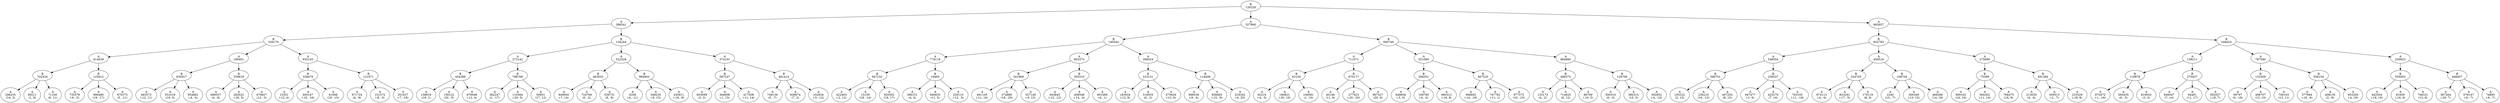 digraph G {
	702424->296235;
	702424->69211;
	702424->71160;
	414639->702424;
	125912->735579;
	125912->990480;
	125912->870373;
	414639->125912;
	339170->414639;
	630927->493573;
	630927->551018;
	630927->954862;
	189401->630927;
	359818->689557;
	359818->282022;
	359818->476827;
	189401->359818;
	339170->189401;
	328478->15351;
	328478->405147;
	328478->61098;
	935145->328478;
	121971->971724;
	121971->151572;
	121971->351637;
	935145->121971;
	339170->935145;
	386541->339170;
	454389->158918;
	454389->158122;
	454389->876048;
	272142->454389;
	798768->382247;
	798768->110384;
	798768->50951;
	272142->798768;
	134244->272142;
	483933->849950;
	483933->724766;
	483933->539731;
	522328->483933;
	984903->4358;
	984903->348235;
	984903->245911;
	522328->984903;
	134244->522328;
	587237->603099;
	587237->364908;
	587237->417508;
	374101->587237;
	461414->749139;
	461414->939674;
	461414->102834;
	374101->461414;
	134244->374101;
	386541->134244;
	126228->386541;
	947232->422493;
	947232->15159;
	947232->920302;
	778118->947232;
	19465->396151;
	19465->940833;
	19465->259110;
	778118->19465;
	140544->778118;
	341969->491105;
	341969->374889;
	341969->357149;
	803373->341969;
	305510->943845;
	305510->408548;
	305510->901066;
	803373->305510;
	140544->803373;
	223131->183034;
	223131->518555;
	223131->575626;
	266024->223131;
	116406->998538;
	116406->856665;
	116406->319342;
	266024->116406;
	140544->266024;
	327966->140544;
	62104->92216;
	62104->180821;
	62104->106081;
	711071->62104;
	670177->40146;
	670177->277923;
	670177->967327;
	711071->670177;
	840746->711071;
	288351->648656;
	288351->169760;
	288351->890312;
	551080->288351;
	907525->568692;
	907525->747762;
	907525->977572;
	551080->907525;
	840746->551080;
	498375->133173;
	498375->714625;
	498375->86769;
	884880->498375;
	129709->500310;
	129709->380315;
	129709->392852;
	884880->129709;
	840746->884880;
	327966->840746;
	126228->327966;
	396701->193222;
	396701->236210;
	396701->407254;
	548554->396701;
	236537->947477;
	236537->425279;
	236537->763105;
	548554->236537;
	832783->548554;
	324705->874113;
	324705->833291;
	324705->179119;
	450516->324705;
	108704->2240;
	108704->300349;
	108704->468286;
	450516->108704;
	832783->450516;
	75399->899162;
	75399->564302;
	75399->768475;
	275680->75399;
	491384->213030;
	491384->309513;
	491384->233529;
	275680->491384;
	832783->275680;
	692657->832783;
	119978->870472;
	119978->565435;
	119978->819043;
	158211->119978;
	270457->646047;
	270457->94491;
	270457->592027;
	158211->270457;
	248424->158211;
	152509->99797;
	152509->498707;
	152509->700103;
	787580->152509;
	556154->377684;
	556154->408135;
	556154->953200;
	787580->556154;
	248424->787580;
	550002->442504;
	550002->91659;
	550002->748331;
	250823->550002;
	448457->367264;
	448457->576147;
	448457->74895;
	250823->448457;
	248424->250823;
	692657->248424;
	126228->692657;
	102834 [ label="A\n102834\n(-3, -12)" ];
	106081 [ label="A\n106081\n(1, 10)" ];
	108704 [ label="B\n108704" ];
	110384 [ label="A\n110384\n(-20, 5)" ];
	116406 [ label="B\n116406" ];
	119978 [ label="B\n119978" ];
	121971 [ label="B\n121971" ];
	125912 [ label="B\n125912" ];
	126228 [ label="B\n126228" ];
	129709 [ label="B\n129709" ];
	133173 [ label="A\n133173\n(4, -2)" ];
	134244 [ label="B\n134244" ];
	140544 [ label="B\n140544" ];
	151572 [ label="A\n151572\n(-8, -3)" ];
	15159 [ label="A\n15159\n(18, -14)" ];
	152509 [ label="B\n152509" ];
	15351 [ label="A\n15351\n(-12, 4)" ];
	158122 [ label="A\n158122\n(20, -5)" ];
	158211 [ label="A\n158211" ];
	158918 [ label="A\n158918\n(19, 1)" ];
	169760 [ label="A\n169760\n(-4, -4)" ];
	179119 [ label="A\n179119\n(8, 0)" ];
	180821 [ label="A\n180821\n(-20, 10)" ];
	183034 [ label="A\n183034\n(-12, 9)" ];
	189401 [ label="A\n189401" ];
	193222 [ label="A\n193222\n(2, 15)" ];
	19465 [ label="B\n19465" ];
	213030 [ label="A\n213030\n(4, -4)" ];
	223131 [ label="B\n223131" ];
	2240 [ label="A\n2240\n(15, -7)" ];
	233529 [ label="A\n233529\n(-18, 8)" ];
	236210 [ label="A\n236210\n(16, -13)" ];
	236537 [ label="B\n236537" ];
	245911 [ label="A\n245911\n(-19, -9)" ];
	248424 [ label="B\n248424" ];
	250823 [ label="A\n250823" ];
	259110 [ label="A\n259110\n(-12, -5)" ];
	266024 [ label="A\n266024" ];
	270457 [ label="B\n270457" ];
	272142 [ label="A\n272142" ];
	275680 [ label="A\n275680" ];
	277923 [ label="A\n277923\n(-20, -20)" ];
	282022 [ label="A\n282022\n(-20, 5)" ];
	288351 [ label="B\n288351" ];
	296235 [ label="A\n296235\n(14, 3)" ];
	300349 [ label="A\n300349\n(-13, 15)" ];
	305510 [ label="B\n305510" ];
	309513 [ label="A\n309513\n(-2, -7)" ];
	319342 [ label="A\n319342\n(-4, 20)" ];
	324705 [ label="B\n324705" ];
	327966 [ label="A\n327966" ];
	328478 [ label="B\n328478" ];
	339170 [ label="B\n339170" ];
	341969 [ label="B\n341969" ];
	348235 [ label="A\n348235\n(-9, 15)" ];
	351637 [ label="A\n351637\n(-7, -18)" ];
	357149 [ label="A\n357149\n(-9, 15)" ];
	359818 [ label="B\n359818" ];
	364908 [ label="A\n364908\n(-1, 15)" ];
	367264 [ label="A\n367264\n(-20, 7)" ];
	374101 [ label="A\n374101" ];
	374889 [ label="A\n374889\n(18, -20)" ];
	377684 [ label="A\n377684\n(-19, -6)" ];
	380315 [ label="A\n380315\n(15, 5)" ];
	382247 [ label="A\n382247\n(1, -17)" ];
	386541 [ label="A\n386541" ];
	392852 [ label="A\n392852\n(-4, -10)" ];
	396151 [ label="A\n396151\n(4, 4)" ];
	396701 [ label="B\n396701" ];
	40146 [ label="A\n40146\n(11, 6)" ];
	405147 [ label="A\n405147\n(-16, -16)" ];
	407254 [ label="A\n407254\n(8, 15)" ];
	408135 [ label="A\n408135\n(2, -8)" ];
	408548 [ label="A\n408548\n(-14, -4)" ];
	414639 [ label="A\n414639" ];
	417508 [ label="A\n417508\n(-11, 14)" ];
	422493 [ label="A\n422493\n(-2, 12)" ];
	425279 [ label="A\n425279\n(7, 14)" ];
	4358 [ label="A\n4358\n(-6, -11)" ];
	442504 [ label="A\n442504\n(-19, 19)" ];
	448457 [ label="B\n448457" ];
	450516 [ label="A\n450516" ];
	454389 [ label="B\n454389" ];
	461414 [ label="B\n461414" ];
	468286 [ label="A\n468286\n(14, 19)" ];
	476827 [ label="A\n476827\n(13, -3)" ];
	483933 [ label="B\n483933" ];
	491105 [ label="A\n491105\n(-11, 16)" ];
	491384 [ label="B\n491384" ];
	493573 [ label="A\n493573\n(-12, 11)" ];
	498375 [ label="B\n498375" ];
	498707 [ label="A\n498707\n(13, 15)" ];
	500310 [ label="A\n500310\n(0, -3)" ];
	50951 [ label="A\n50951\n(17, 12)" ];
	518555 [ label="A\n518555\n(0, -2)" ];
	522328 [ label="A\n522328" ];
	539731 [ label="A\n539731\n(6, -8)" ];
	548554 [ label="A\n548554" ];
	550002 [ label="B\n550002" ];
	551018 [ label="A\n551018\n(19, 0)" ];
	551080 [ label="A\n551080" ];
	556154 [ label="B\n556154" ];
	564302 [ label="A\n564302\n(-11, 14)" ];
	565435 [ label="A\n565435\n(0, -3)" ];
	568692 [ label="A\n568692\n(-14, -19)" ];
	575626 [ label="A\n575626\n(-13, 6)" ];
	576147 [ label="A\n576147\n(-9, -7)" ];
	587237 [ label="B\n587237" ];
	592027 [ label="A\n592027\n(-18, 7)" ];
	603099 [ label="A\n603099\n(2, 3)" ];
	61098 [ label="A\n61098\n(19, -15)" ];
	62104 [ label="B\n62104" ];
	630927 [ label="B\n630927" ];
	646047 [ label="A\n646047\n(7, 14)" ];
	648656 [ label="A\n648656\n(-5, 0)" ];
	670177 [ label="B\n670177" ];
	689557 [ label="A\n689557\n(4, -9)" ];
	69211 [ label="A\n69211\n(1, 9)" ];
	692657 [ label="A\n692657" ];
	700103 [ label="A\n700103\n(13, 11)" ];
	702424 [ label="B\n702424" ];
	711071 [ label="A\n711071" ];
	71160 [ label="A\n71160\n(6, 11)" ];
	714625 [ label="A\n714625\n(0, 12)" ];
	724766 [ label="A\n724766\n(0, -2)" ];
	735579 [ label="A\n735579\n(-6, -5)" ];
	747762 [ label="A\n747762\n(-11, 1)" ];
	748331 [ label="A\n748331\n(13, 9)" ];
	74895 [ label="A\n74895\n(-6, -7)" ];
	749139 [ label="A\n749139\n(5, -7)" ];
	75399 [ label="B\n75399" ];
	763105 [ label="A\n763105\n(-11, -18)" ];
	768475 [ label="A\n768475\n(18, 9)" ];
	778118 [ label="A\n778118" ];
	787580 [ label="A\n787580" ];
	798768 [ label="B\n798768" ];
	803373 [ label="A\n803373" ];
	819043 [ label="A\n819043\n(3, 3)" ];
	832783 [ label="B\n832783" ];
	833291 [ label="A\n833291\n(-17, -5)" ];
	840746 [ label="B\n840746" ];
	849950 [ label="A\n849950\n(-7, 14)" ];
	856665 [ label="A\n856665\n(-15, -9)" ];
	86769 [ label="A\n86769\n(-10, 5)" ];
	870373 [ label="A\n870373\n(5, -11)" ];
	870472 [ label="A\n870472\n(-1, -16)" ];
	874113 [ label="A\n874113\n(-4, -4)" ];
	876048 [ label="A\n876048\n(-12, 4)" ];
	884880 [ label="A\n884880" ];
	890312 [ label="A\n890312\n(-18, 9)" ];
	899162 [ label="A\n899162\n(16, 16)" ];
	901066 [ label="A\n901066\n(-6, -1)" ];
	907525 [ label="B\n907525" ];
	91659 [ label="A\n91659\n(-16, 0)" ];
	920302 [ label="A\n920302\n(16, 17)" ];
	92216 [ label="A\n92216\n(-4, -5)" ];
	935145 [ label="A\n935145" ];
	939674 [ label="A\n939674\n(7, 3)" ];
	940833 [ label="A\n940833\n(11, 5)" ];
	943845 [ label="A\n943845\n(-13, -12)" ];
	94491 [ label="A\n94491\n(11, 17)" ];
	947232 [ label="B\n947232" ];
	947477 [ label="A\n947477\n(-1, 6)" ];
	953200 [ label="A\n953200\n(-4, 19)" ];
	954862 [ label="A\n954862\n(-9, -4)" ];
	967327 [ label="A\n967327\n(20, 0)" ];
	971724 [ label="A\n971724\n(4, -9)" ];
	977572 [ label="A\n977572\n(10, -10)" ];
	984903 [ label="B\n984903" ];
	990480 [ label="A\n990480\n(19, -17)" ];
	99797 [ label="A\n99797\n(0, -18)" ];
	998538 [ label="A\n998538\n(-9, -4)" ];

}
